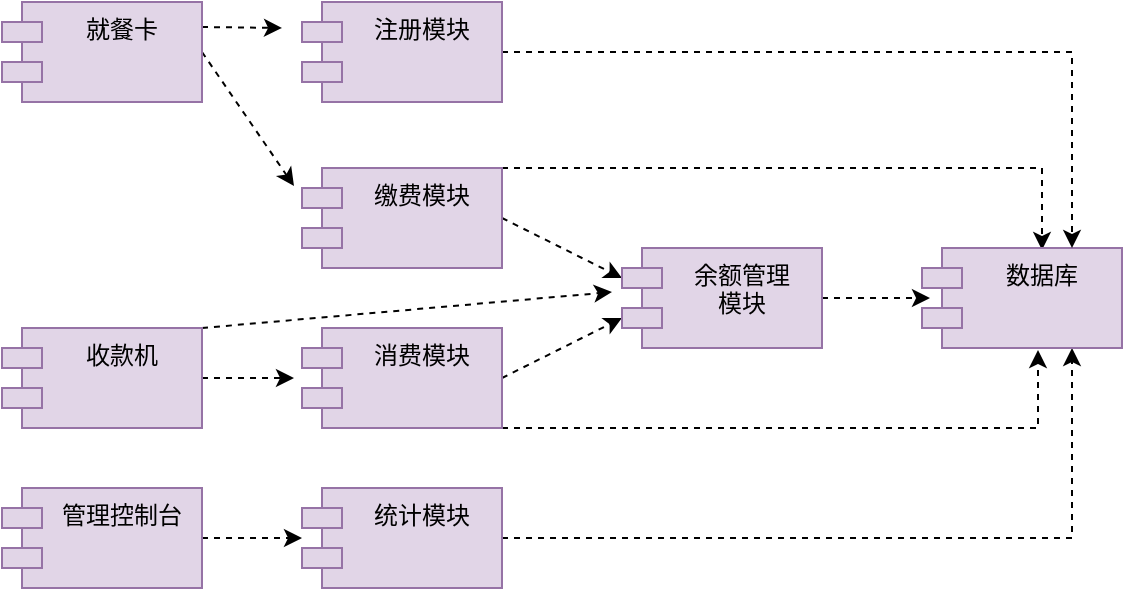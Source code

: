 <mxfile version="13.7.3" type="device"><diagram id="eWKmQzzXf5OyPDIFQprG" name="Page-1"><mxGraphModel dx="1422" dy="762" grid="1" gridSize="10" guides="1" tooltips="1" connect="1" arrows="1" fold="1" page="1" pageScale="1" pageWidth="827" pageHeight="1169" math="0" shadow="0"><root><mxCell id="0"/><mxCell id="1" parent="0"/><mxCell id="OyiT9_pXQIY1WadxYY1G-24" style="edgeStyle=orthogonalEdgeStyle;rounded=0;orthogonalLoop=1;jettySize=auto;html=1;exitX=1;exitY=0.5;exitDx=0;exitDy=0;entryX=-0.04;entryY=0.5;entryDx=0;entryDy=0;entryPerimeter=0;dashed=1;" edge="1" parent="1" source="OyiT9_pXQIY1WadxYY1G-1" target="OyiT9_pXQIY1WadxYY1G-3"><mxGeometry relative="1" as="geometry"/></mxCell><mxCell id="OyiT9_pXQIY1WadxYY1G-25" style="rounded=0;orthogonalLoop=1;jettySize=auto;html=1;exitX=1;exitY=0;exitDx=0;exitDy=0;dashed=1;entryX=-0.05;entryY=0.44;entryDx=0;entryDy=0;entryPerimeter=0;" edge="1" parent="1" source="OyiT9_pXQIY1WadxYY1G-1" target="OyiT9_pXQIY1WadxYY1G-4"><mxGeometry relative="1" as="geometry"><mxPoint x="380" y="200" as="targetPoint"/></mxGeometry></mxCell><mxCell id="OyiT9_pXQIY1WadxYY1G-1" value="收款机" style="shape=module;align=left;spacingLeft=20;align=center;verticalAlign=top;fillColor=#e1d5e7;strokeColor=#9673a6;" vertex="1" parent="1"><mxGeometry x="80" y="223" width="100" height="50" as="geometry"/></mxCell><mxCell id="OyiT9_pXQIY1WadxYY1G-6" style="rounded=0;orthogonalLoop=1;jettySize=auto;html=1;exitX=1;exitY=0.5;exitDx=0;exitDy=0;entryX=0;entryY=0;entryDx=0;entryDy=15;entryPerimeter=0;dashed=1;" edge="1" parent="1" source="OyiT9_pXQIY1WadxYY1G-2" target="OyiT9_pXQIY1WadxYY1G-4"><mxGeometry relative="1" as="geometry"/></mxCell><mxCell id="OyiT9_pXQIY1WadxYY1G-14" style="edgeStyle=orthogonalEdgeStyle;rounded=0;orthogonalLoop=1;jettySize=auto;html=1;exitX=1;exitY=0;exitDx=0;exitDy=0;entryX=0.6;entryY=0.02;entryDx=0;entryDy=0;entryPerimeter=0;dashed=1;" edge="1" parent="1" source="OyiT9_pXQIY1WadxYY1G-2" target="OyiT9_pXQIY1WadxYY1G-11"><mxGeometry relative="1" as="geometry"><Array as="points"><mxPoint x="600" y="143"/></Array></mxGeometry></mxCell><mxCell id="OyiT9_pXQIY1WadxYY1G-2" value="缴费模块" style="shape=module;align=left;spacingLeft=20;align=center;verticalAlign=top;fillColor=#e1d5e7;strokeColor=#9673a6;" vertex="1" parent="1"><mxGeometry x="230" y="143" width="100" height="50" as="geometry"/></mxCell><mxCell id="OyiT9_pXQIY1WadxYY1G-7" style="edgeStyle=none;rounded=0;orthogonalLoop=1;jettySize=auto;html=1;exitX=1;exitY=0.5;exitDx=0;exitDy=0;entryX=0;entryY=0;entryDx=0;entryDy=35;entryPerimeter=0;dashed=1;" edge="1" parent="1" source="OyiT9_pXQIY1WadxYY1G-3" target="OyiT9_pXQIY1WadxYY1G-4"><mxGeometry relative="1" as="geometry"/></mxCell><mxCell id="OyiT9_pXQIY1WadxYY1G-15" style="edgeStyle=orthogonalEdgeStyle;rounded=0;orthogonalLoop=1;jettySize=auto;html=1;exitX=1;exitY=1;exitDx=0;exitDy=0;entryX=0.58;entryY=1.02;entryDx=0;entryDy=0;entryPerimeter=0;dashed=1;" edge="1" parent="1" source="OyiT9_pXQIY1WadxYY1G-3" target="OyiT9_pXQIY1WadxYY1G-11"><mxGeometry relative="1" as="geometry"><Array as="points"><mxPoint x="598" y="273"/></Array></mxGeometry></mxCell><mxCell id="OyiT9_pXQIY1WadxYY1G-3" value="消费模块" style="shape=module;align=left;spacingLeft=20;align=center;verticalAlign=top;fillColor=#e1d5e7;strokeColor=#9673a6;" vertex="1" parent="1"><mxGeometry x="230" y="223" width="100" height="50" as="geometry"/></mxCell><mxCell id="OyiT9_pXQIY1WadxYY1G-16" style="edgeStyle=orthogonalEdgeStyle;rounded=0;orthogonalLoop=1;jettySize=auto;html=1;exitX=1;exitY=0.5;exitDx=0;exitDy=0;entryX=0.04;entryY=0.5;entryDx=0;entryDy=0;entryPerimeter=0;dashed=1;" edge="1" parent="1" source="OyiT9_pXQIY1WadxYY1G-4" target="OyiT9_pXQIY1WadxYY1G-11"><mxGeometry relative="1" as="geometry"/></mxCell><mxCell id="OyiT9_pXQIY1WadxYY1G-4" value="余额管理&#10;模块" style="shape=module;align=left;spacingLeft=20;align=center;verticalAlign=top;fillColor=#e1d5e7;strokeColor=#9673a6;" vertex="1" parent="1"><mxGeometry x="390" y="183" width="100" height="50" as="geometry"/></mxCell><mxCell id="OyiT9_pXQIY1WadxYY1G-17" style="edgeStyle=orthogonalEdgeStyle;rounded=0;orthogonalLoop=1;jettySize=auto;html=1;exitX=1;exitY=0.5;exitDx=0;exitDy=0;entryX=0.75;entryY=1;entryDx=0;entryDy=0;dashed=1;" edge="1" parent="1" source="OyiT9_pXQIY1WadxYY1G-5" target="OyiT9_pXQIY1WadxYY1G-11"><mxGeometry relative="1" as="geometry"/></mxCell><mxCell id="OyiT9_pXQIY1WadxYY1G-5" value="统计模块" style="shape=module;align=left;spacingLeft=20;align=center;verticalAlign=top;fillColor=#e1d5e7;strokeColor=#9673a6;" vertex="1" parent="1"><mxGeometry x="230" y="303" width="100" height="50" as="geometry"/></mxCell><mxCell id="OyiT9_pXQIY1WadxYY1G-11" value="数据库" style="shape=module;align=left;spacingLeft=20;align=center;verticalAlign=top;fillColor=#e1d5e7;strokeColor=#9673a6;" vertex="1" parent="1"><mxGeometry x="540" y="183" width="100" height="50" as="geometry"/></mxCell><mxCell id="OyiT9_pXQIY1WadxYY1G-19" style="edgeStyle=orthogonalEdgeStyle;rounded=0;orthogonalLoop=1;jettySize=auto;html=1;exitX=1;exitY=0.5;exitDx=0;exitDy=0;entryX=0.75;entryY=0;entryDx=0;entryDy=0;dashed=1;" edge="1" parent="1" source="OyiT9_pXQIY1WadxYY1G-18" target="OyiT9_pXQIY1WadxYY1G-11"><mxGeometry relative="1" as="geometry"/></mxCell><mxCell id="OyiT9_pXQIY1WadxYY1G-18" value="注册模块" style="shape=module;align=left;spacingLeft=20;align=center;verticalAlign=top;fillColor=#e1d5e7;strokeColor=#9673a6;" vertex="1" parent="1"><mxGeometry x="230" y="60" width="100" height="50" as="geometry"/></mxCell><mxCell id="OyiT9_pXQIY1WadxYY1G-23" style="edgeStyle=orthogonalEdgeStyle;rounded=0;orthogonalLoop=1;jettySize=auto;html=1;exitX=1;exitY=0.5;exitDx=0;exitDy=0;entryX=0;entryY=0.5;entryDx=0;entryDy=0;entryPerimeter=0;dashed=1;" edge="1" parent="1" source="OyiT9_pXQIY1WadxYY1G-20" target="OyiT9_pXQIY1WadxYY1G-5"><mxGeometry relative="1" as="geometry"/></mxCell><mxCell id="OyiT9_pXQIY1WadxYY1G-20" value="管理控制台" style="shape=module;align=left;spacingLeft=20;align=center;verticalAlign=top;fillColor=#e1d5e7;strokeColor=#9673a6;" vertex="1" parent="1"><mxGeometry x="80" y="303" width="100" height="50" as="geometry"/></mxCell><mxCell id="OyiT9_pXQIY1WadxYY1G-27" style="edgeStyle=none;rounded=0;orthogonalLoop=1;jettySize=auto;html=1;exitX=1;exitY=0.25;exitDx=0;exitDy=0;dashed=1;" edge="1" parent="1" source="OyiT9_pXQIY1WadxYY1G-26"><mxGeometry relative="1" as="geometry"><mxPoint x="220" y="73" as="targetPoint"/></mxGeometry></mxCell><mxCell id="OyiT9_pXQIY1WadxYY1G-28" style="edgeStyle=none;rounded=0;orthogonalLoop=1;jettySize=auto;html=1;exitX=1;exitY=0.5;exitDx=0;exitDy=0;entryX=-0.04;entryY=0.18;entryDx=0;entryDy=0;entryPerimeter=0;dashed=1;" edge="1" parent="1" source="OyiT9_pXQIY1WadxYY1G-26" target="OyiT9_pXQIY1WadxYY1G-2"><mxGeometry relative="1" as="geometry"/></mxCell><mxCell id="OyiT9_pXQIY1WadxYY1G-26" value="就餐卡" style="shape=module;align=left;spacingLeft=20;align=center;verticalAlign=top;fillColor=#e1d5e7;strokeColor=#9673a6;" vertex="1" parent="1"><mxGeometry x="80" y="60" width="100" height="50" as="geometry"/></mxCell></root></mxGraphModel></diagram></mxfile>